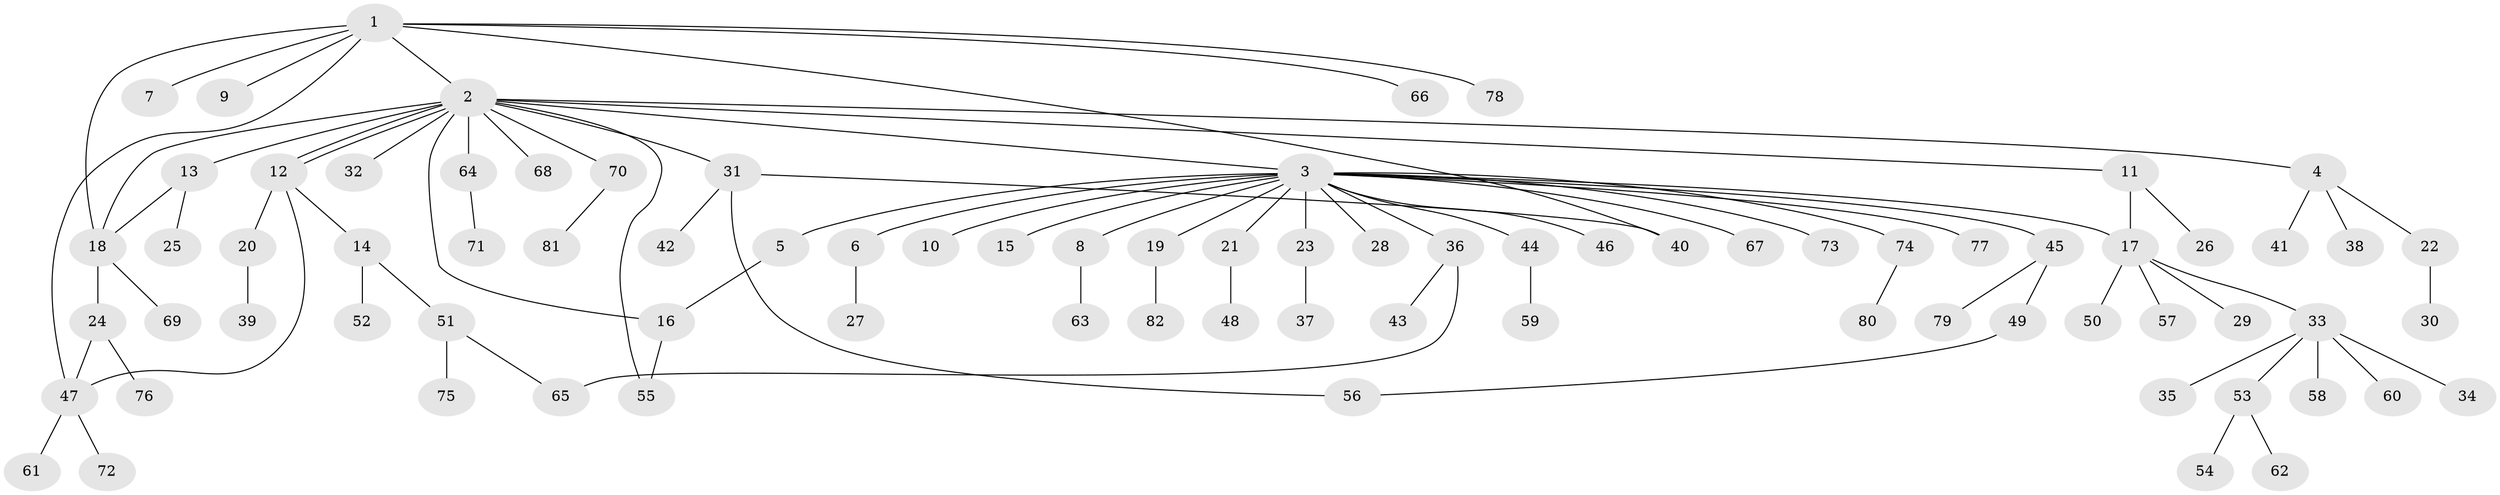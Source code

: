 // Generated by graph-tools (version 1.1) at 2025/46/03/09/25 04:46:54]
// undirected, 82 vertices, 92 edges
graph export_dot {
graph [start="1"]
  node [color=gray90,style=filled];
  1;
  2;
  3;
  4;
  5;
  6;
  7;
  8;
  9;
  10;
  11;
  12;
  13;
  14;
  15;
  16;
  17;
  18;
  19;
  20;
  21;
  22;
  23;
  24;
  25;
  26;
  27;
  28;
  29;
  30;
  31;
  32;
  33;
  34;
  35;
  36;
  37;
  38;
  39;
  40;
  41;
  42;
  43;
  44;
  45;
  46;
  47;
  48;
  49;
  50;
  51;
  52;
  53;
  54;
  55;
  56;
  57;
  58;
  59;
  60;
  61;
  62;
  63;
  64;
  65;
  66;
  67;
  68;
  69;
  70;
  71;
  72;
  73;
  74;
  75;
  76;
  77;
  78;
  79;
  80;
  81;
  82;
  1 -- 2;
  1 -- 7;
  1 -- 9;
  1 -- 18;
  1 -- 40;
  1 -- 47;
  1 -- 66;
  1 -- 78;
  2 -- 3;
  2 -- 4;
  2 -- 11;
  2 -- 12;
  2 -- 12;
  2 -- 13;
  2 -- 16;
  2 -- 18;
  2 -- 31;
  2 -- 32;
  2 -- 55;
  2 -- 64;
  2 -- 68;
  2 -- 70;
  3 -- 5;
  3 -- 6;
  3 -- 8;
  3 -- 10;
  3 -- 15;
  3 -- 17;
  3 -- 19;
  3 -- 21;
  3 -- 23;
  3 -- 28;
  3 -- 36;
  3 -- 44;
  3 -- 45;
  3 -- 46;
  3 -- 67;
  3 -- 73;
  3 -- 74;
  3 -- 77;
  4 -- 22;
  4 -- 38;
  4 -- 41;
  5 -- 16;
  6 -- 27;
  8 -- 63;
  11 -- 17;
  11 -- 26;
  12 -- 14;
  12 -- 20;
  12 -- 47;
  13 -- 18;
  13 -- 25;
  14 -- 51;
  14 -- 52;
  16 -- 55;
  17 -- 29;
  17 -- 33;
  17 -- 50;
  17 -- 57;
  18 -- 24;
  18 -- 69;
  19 -- 82;
  20 -- 39;
  21 -- 48;
  22 -- 30;
  23 -- 37;
  24 -- 47;
  24 -- 76;
  31 -- 40;
  31 -- 42;
  31 -- 56;
  33 -- 34;
  33 -- 35;
  33 -- 53;
  33 -- 58;
  33 -- 60;
  36 -- 43;
  36 -- 65;
  44 -- 59;
  45 -- 49;
  45 -- 79;
  47 -- 61;
  47 -- 72;
  49 -- 56;
  51 -- 65;
  51 -- 75;
  53 -- 54;
  53 -- 62;
  64 -- 71;
  70 -- 81;
  74 -- 80;
}
